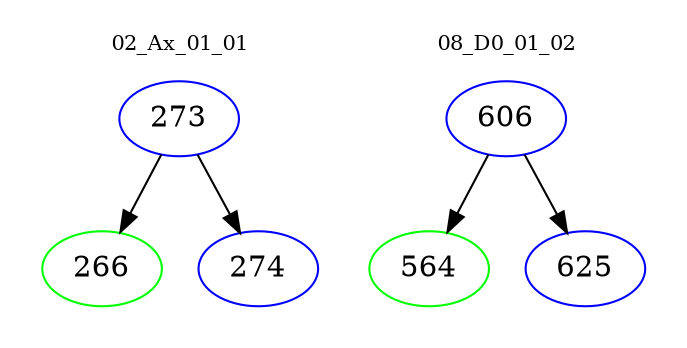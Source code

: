 digraph{
subgraph cluster_0 {
color = white
label = "02_Ax_01_01";
fontsize=10;
T0_273 [label="273", color="blue"]
T0_273 -> T0_266 [color="black"]
T0_266 [label="266", color="green"]
T0_273 -> T0_274 [color="black"]
T0_274 [label="274", color="blue"]
}
subgraph cluster_1 {
color = white
label = "08_D0_01_02";
fontsize=10;
T1_606 [label="606", color="blue"]
T1_606 -> T1_564 [color="black"]
T1_564 [label="564", color="green"]
T1_606 -> T1_625 [color="black"]
T1_625 [label="625", color="blue"]
}
}
